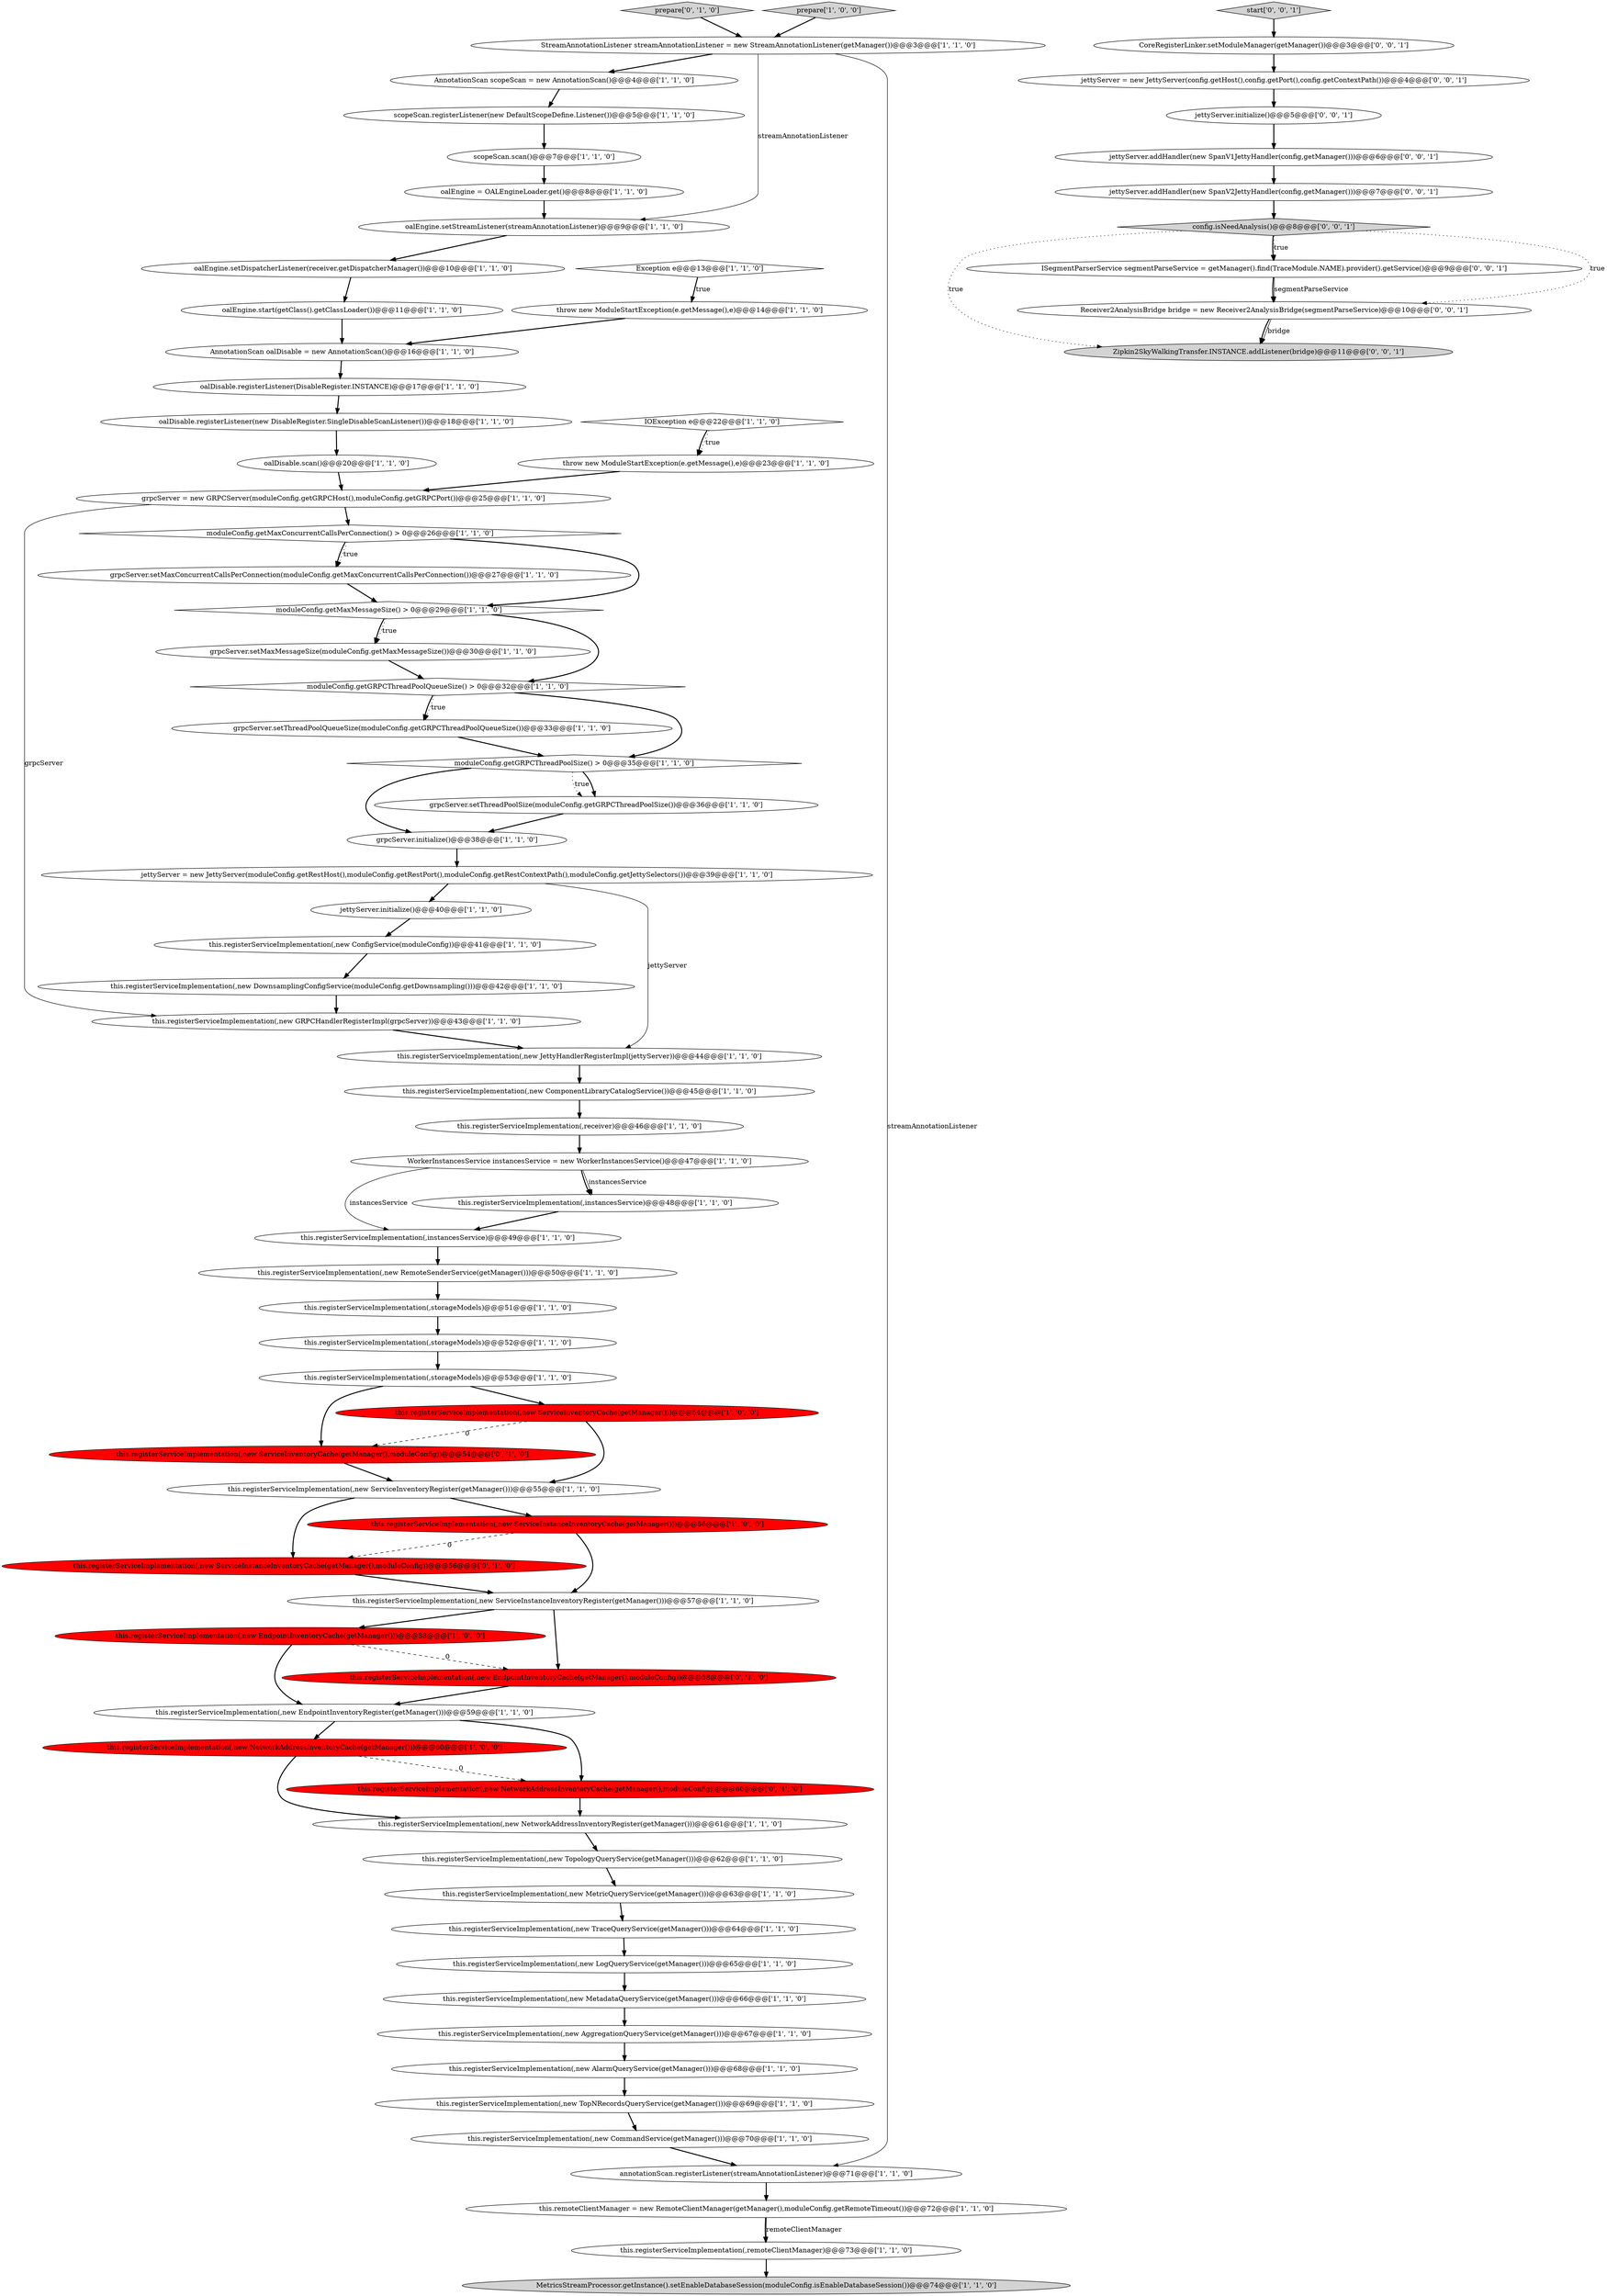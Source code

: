 digraph {
11 [style = filled, label = "AnnotationScan scopeScan = new AnnotationScan()@@@4@@@['1', '1', '0']", fillcolor = white, shape = ellipse image = "AAA0AAABBB1BBB"];
41 [style = filled, label = "moduleConfig.getGRPCThreadPoolSize() > 0@@@35@@@['1', '1', '0']", fillcolor = white, shape = diamond image = "AAA0AAABBB1BBB"];
58 [style = filled, label = "this.registerServiceImplementation(,new CommandService(getManager()))@@@70@@@['1', '1', '0']", fillcolor = white, shape = ellipse image = "AAA0AAABBB1BBB"];
66 [style = filled, label = "this.registerServiceImplementation(,new ServiceInventoryCache(getManager(),moduleConfig))@@@54@@@['0', '1', '0']", fillcolor = red, shape = ellipse image = "AAA1AAABBB2BBB"];
61 [style = filled, label = "oalDisable.registerListener(DisableRegister.INSTANCE)@@@17@@@['1', '1', '0']", fillcolor = white, shape = ellipse image = "AAA0AAABBB1BBB"];
33 [style = filled, label = "IOException e@@@22@@@['1', '1', '0']", fillcolor = white, shape = diamond image = "AAA0AAABBB1BBB"];
49 [style = filled, label = "this.registerServiceImplementation(,new ServiceInstanceInventoryRegister(getManager()))@@@57@@@['1', '1', '0']", fillcolor = white, shape = ellipse image = "AAA0AAABBB1BBB"];
53 [style = filled, label = "this.registerServiceImplementation(,new AggregationQueryService(getManager()))@@@67@@@['1', '1', '0']", fillcolor = white, shape = ellipse image = "AAA0AAABBB1BBB"];
25 [style = filled, label = "annotationScan.registerListener(streamAnnotationListener)@@@71@@@['1', '1', '0']", fillcolor = white, shape = ellipse image = "AAA0AAABBB1BBB"];
15 [style = filled, label = "this.registerServiceImplementation(,new NetworkAddressInventoryRegister(getManager()))@@@61@@@['1', '1', '0']", fillcolor = white, shape = ellipse image = "AAA0AAABBB1BBB"];
77 [style = filled, label = "Receiver2AnalysisBridge bridge = new Receiver2AnalysisBridge(segmentParseService)@@@10@@@['0', '0', '1']", fillcolor = white, shape = ellipse image = "AAA0AAABBB3BBB"];
73 [style = filled, label = "CoreRegisterLinker.setModuleManager(getManager())@@@3@@@['0', '0', '1']", fillcolor = white, shape = ellipse image = "AAA0AAABBB3BBB"];
62 [style = filled, label = "grpcServer.setThreadPoolSize(moduleConfig.getGRPCThreadPoolSize())@@@36@@@['1', '1', '0']", fillcolor = white, shape = ellipse image = "AAA0AAABBB1BBB"];
47 [style = filled, label = "this.registerServiceImplementation(,new ServiceInventoryCache(getManager()))@@@54@@@['1', '0', '0']", fillcolor = red, shape = ellipse image = "AAA1AAABBB1BBB"];
17 [style = filled, label = "StreamAnnotationListener streamAnnotationListener = new StreamAnnotationListener(getManager())@@@3@@@['1', '1', '0']", fillcolor = white, shape = ellipse image = "AAA0AAABBB1BBB"];
2 [style = filled, label = "oalDisable.registerListener(new DisableRegister.SingleDisableScanListener())@@@18@@@['1', '1', '0']", fillcolor = white, shape = ellipse image = "AAA0AAABBB1BBB"];
35 [style = filled, label = "this.registerServiceImplementation(,remoteClientManager)@@@73@@@['1', '1', '0']", fillcolor = white, shape = ellipse image = "AAA0AAABBB1BBB"];
63 [style = filled, label = "this.registerServiceImplementation(,new ServiceInstanceInventoryCache(getManager(),moduleConfig))@@@56@@@['0', '1', '0']", fillcolor = red, shape = ellipse image = "AAA1AAABBB2BBB"];
52 [style = filled, label = "this.registerServiceImplementation(,new MetricQueryService(getManager()))@@@63@@@['1', '1', '0']", fillcolor = white, shape = ellipse image = "AAA0AAABBB1BBB"];
28 [style = filled, label = "this.registerServiceImplementation(,new ComponentLibraryCatalogService())@@@45@@@['1', '1', '0']", fillcolor = white, shape = ellipse image = "AAA0AAABBB1BBB"];
24 [style = filled, label = "this.registerServiceImplementation(,new ServiceInstanceInventoryCache(getManager()))@@@56@@@['1', '0', '0']", fillcolor = red, shape = ellipse image = "AAA1AAABBB1BBB"];
57 [style = filled, label = "grpcServer.setThreadPoolQueueSize(moduleConfig.getGRPCThreadPoolQueueSize())@@@33@@@['1', '1', '0']", fillcolor = white, shape = ellipse image = "AAA0AAABBB1BBB"];
16 [style = filled, label = "this.registerServiceImplementation(,new DownsamplingConfigService(moduleConfig.getDownsampling()))@@@42@@@['1', '1', '0']", fillcolor = white, shape = ellipse image = "AAA0AAABBB1BBB"];
10 [style = filled, label = "this.registerServiceImplementation(,storageModels)@@@52@@@['1', '1', '0']", fillcolor = white, shape = ellipse image = "AAA0AAABBB1BBB"];
71 [style = filled, label = "config.isNeedAnalysis()@@@8@@@['0', '0', '1']", fillcolor = lightgray, shape = diamond image = "AAA0AAABBB3BBB"];
55 [style = filled, label = "this.registerServiceImplementation(,new EndpointInventoryCache(getManager()))@@@58@@@['1', '0', '0']", fillcolor = red, shape = ellipse image = "AAA1AAABBB1BBB"];
18 [style = filled, label = "this.registerServiceImplementation(,instancesService)@@@49@@@['1', '1', '0']", fillcolor = white, shape = ellipse image = "AAA0AAABBB1BBB"];
51 [style = filled, label = "this.registerServiceImplementation(,storageModels)@@@53@@@['1', '1', '0']", fillcolor = white, shape = ellipse image = "AAA0AAABBB1BBB"];
56 [style = filled, label = "oalDisable.scan()@@@20@@@['1', '1', '0']", fillcolor = white, shape = ellipse image = "AAA0AAABBB1BBB"];
7 [style = filled, label = "this.registerServiceImplementation(,new NetworkAddressInventoryCache(getManager()))@@@60@@@['1', '0', '0']", fillcolor = red, shape = ellipse image = "AAA1AAABBB1BBB"];
9 [style = filled, label = "grpcServer = new GRPCServer(moduleConfig.getGRPCHost(),moduleConfig.getGRPCPort())@@@25@@@['1', '1', '0']", fillcolor = white, shape = ellipse image = "AAA0AAABBB1BBB"];
12 [style = filled, label = "AnnotationScan oalDisable = new AnnotationScan()@@@16@@@['1', '1', '0']", fillcolor = white, shape = ellipse image = "AAA0AAABBB1BBB"];
13 [style = filled, label = "this.registerServiceImplementation(,new JettyHandlerRegisterImpl(jettyServer))@@@44@@@['1', '1', '0']", fillcolor = white, shape = ellipse image = "AAA0AAABBB1BBB"];
3 [style = filled, label = "moduleConfig.getGRPCThreadPoolQueueSize() > 0@@@32@@@['1', '1', '0']", fillcolor = white, shape = diamond image = "AAA0AAABBB1BBB"];
29 [style = filled, label = "this.registerServiceImplementation(,new ServiceInventoryRegister(getManager()))@@@55@@@['1', '1', '0']", fillcolor = white, shape = ellipse image = "AAA0AAABBB1BBB"];
32 [style = filled, label = "this.registerServiceImplementation(,new EndpointInventoryRegister(getManager()))@@@59@@@['1', '1', '0']", fillcolor = white, shape = ellipse image = "AAA0AAABBB1BBB"];
44 [style = filled, label = "scopeScan.scan()@@@7@@@['1', '1', '0']", fillcolor = white, shape = ellipse image = "AAA0AAABBB1BBB"];
70 [style = filled, label = "Zipkin2SkyWalkingTransfer.INSTANCE.addListener(bridge)@@@11@@@['0', '0', '1']", fillcolor = lightgray, shape = ellipse image = "AAA0AAABBB3BBB"];
75 [style = filled, label = "start['0', '0', '1']", fillcolor = lightgray, shape = diamond image = "AAA0AAABBB3BBB"];
45 [style = filled, label = "this.registerServiceImplementation(,storageModels)@@@51@@@['1', '1', '0']", fillcolor = white, shape = ellipse image = "AAA0AAABBB1BBB"];
23 [style = filled, label = "scopeScan.registerListener(new DefaultScopeDefine.Listener())@@@5@@@['1', '1', '0']", fillcolor = white, shape = ellipse image = "AAA0AAABBB1BBB"];
42 [style = filled, label = "Exception e@@@13@@@['1', '1', '0']", fillcolor = white, shape = diamond image = "AAA0AAABBB1BBB"];
50 [style = filled, label = "this.registerServiceImplementation(,new TopNRecordsQueryService(getManager()))@@@69@@@['1', '1', '0']", fillcolor = white, shape = ellipse image = "AAA0AAABBB1BBB"];
54 [style = filled, label = "MetricsStreamProcessor.getInstance().setEnableDatabaseSession(moduleConfig.isEnableDatabaseSession())@@@74@@@['1', '1', '0']", fillcolor = lightgray, shape = ellipse image = "AAA0AAABBB1BBB"];
67 [style = filled, label = "prepare['0', '1', '0']", fillcolor = lightgray, shape = diamond image = "AAA0AAABBB2BBB"];
8 [style = filled, label = "this.registerServiceImplementation(,new GRPCHandlerRegisterImpl(grpcServer))@@@43@@@['1', '1', '0']", fillcolor = white, shape = ellipse image = "AAA0AAABBB1BBB"];
59 [style = filled, label = "WorkerInstancesService instancesService = new WorkerInstancesService()@@@47@@@['1', '1', '0']", fillcolor = white, shape = ellipse image = "AAA0AAABBB1BBB"];
76 [style = filled, label = "jettyServer.addHandler(new SpanV2JettyHandler(config,getManager()))@@@7@@@['0', '0', '1']", fillcolor = white, shape = ellipse image = "AAA0AAABBB3BBB"];
4 [style = filled, label = "this.registerServiceImplementation(,instancesService)@@@48@@@['1', '1', '0']", fillcolor = white, shape = ellipse image = "AAA0AAABBB1BBB"];
40 [style = filled, label = "oalEngine.setStreamListener(streamAnnotationListener)@@@9@@@['1', '1', '0']", fillcolor = white, shape = ellipse image = "AAA0AAABBB1BBB"];
38 [style = filled, label = "moduleConfig.getMaxMessageSize() > 0@@@29@@@['1', '1', '0']", fillcolor = white, shape = diamond image = "AAA0AAABBB1BBB"];
31 [style = filled, label = "grpcServer.setMaxConcurrentCallsPerConnection(moduleConfig.getMaxConcurrentCallsPerConnection())@@@27@@@['1', '1', '0']", fillcolor = white, shape = ellipse image = "AAA0AAABBB1BBB"];
14 [style = filled, label = "this.registerServiceImplementation(,new TraceQueryService(getManager()))@@@64@@@['1', '1', '0']", fillcolor = white, shape = ellipse image = "AAA0AAABBB1BBB"];
34 [style = filled, label = "this.remoteClientManager = new RemoteClientManager(getManager(),moduleConfig.getRemoteTimeout())@@@72@@@['1', '1', '0']", fillcolor = white, shape = ellipse image = "AAA0AAABBB1BBB"];
39 [style = filled, label = "oalEngine.setDispatcherListener(receiver.getDispatcherManager())@@@10@@@['1', '1', '0']", fillcolor = white, shape = ellipse image = "AAA0AAABBB1BBB"];
20 [style = filled, label = "this.registerServiceImplementation(,new ConfigService(moduleConfig))@@@41@@@['1', '1', '0']", fillcolor = white, shape = ellipse image = "AAA0AAABBB1BBB"];
27 [style = filled, label = "prepare['1', '0', '0']", fillcolor = lightgray, shape = diamond image = "AAA0AAABBB1BBB"];
74 [style = filled, label = "jettyServer.initialize()@@@5@@@['0', '0', '1']", fillcolor = white, shape = ellipse image = "AAA0AAABBB3BBB"];
21 [style = filled, label = "throw new ModuleStartException(e.getMessage(),e)@@@23@@@['1', '1', '0']", fillcolor = white, shape = ellipse image = "AAA0AAABBB1BBB"];
69 [style = filled, label = "jettyServer.addHandler(new SpanV1JettyHandler(config,getManager()))@@@6@@@['0', '0', '1']", fillcolor = white, shape = ellipse image = "AAA0AAABBB3BBB"];
1 [style = filled, label = "oalEngine.start(getClass().getClassLoader())@@@11@@@['1', '1', '0']", fillcolor = white, shape = ellipse image = "AAA0AAABBB1BBB"];
65 [style = filled, label = "this.registerServiceImplementation(,new EndpointInventoryCache(getManager(),moduleConfig))@@@58@@@['0', '1', '0']", fillcolor = red, shape = ellipse image = "AAA1AAABBB2BBB"];
64 [style = filled, label = "this.registerServiceImplementation(,new NetworkAddressInventoryCache(getManager(),moduleConfig))@@@60@@@['0', '1', '0']", fillcolor = red, shape = ellipse image = "AAA1AAABBB2BBB"];
19 [style = filled, label = "grpcServer.setMaxMessageSize(moduleConfig.getMaxMessageSize())@@@30@@@['1', '1', '0']", fillcolor = white, shape = ellipse image = "AAA0AAABBB1BBB"];
68 [style = filled, label = "jettyServer = new JettyServer(config.getHost(),config.getPort(),config.getContextPath())@@@4@@@['0', '0', '1']", fillcolor = white, shape = ellipse image = "AAA0AAABBB3BBB"];
60 [style = filled, label = "this.registerServiceImplementation(,receiver)@@@46@@@['1', '1', '0']", fillcolor = white, shape = ellipse image = "AAA0AAABBB1BBB"];
26 [style = filled, label = "grpcServer.initialize()@@@38@@@['1', '1', '0']", fillcolor = white, shape = ellipse image = "AAA0AAABBB1BBB"];
37 [style = filled, label = "this.registerServiceImplementation(,new LogQueryService(getManager()))@@@65@@@['1', '1', '0']", fillcolor = white, shape = ellipse image = "AAA0AAABBB1BBB"];
30 [style = filled, label = "throw new ModuleStartException(e.getMessage(),e)@@@14@@@['1', '1', '0']", fillcolor = white, shape = ellipse image = "AAA0AAABBB1BBB"];
46 [style = filled, label = "this.registerServiceImplementation(,new MetadataQueryService(getManager()))@@@66@@@['1', '1', '0']", fillcolor = white, shape = ellipse image = "AAA0AAABBB1BBB"];
36 [style = filled, label = "this.registerServiceImplementation(,new RemoteSenderService(getManager()))@@@50@@@['1', '1', '0']", fillcolor = white, shape = ellipse image = "AAA0AAABBB1BBB"];
5 [style = filled, label = "moduleConfig.getMaxConcurrentCallsPerConnection() > 0@@@26@@@['1', '1', '0']", fillcolor = white, shape = diamond image = "AAA0AAABBB1BBB"];
22 [style = filled, label = "jettyServer.initialize()@@@40@@@['1', '1', '0']", fillcolor = white, shape = ellipse image = "AAA0AAABBB1BBB"];
43 [style = filled, label = "this.registerServiceImplementation(,new TopologyQueryService(getManager()))@@@62@@@['1', '1', '0']", fillcolor = white, shape = ellipse image = "AAA0AAABBB1BBB"];
6 [style = filled, label = "this.registerServiceImplementation(,new AlarmQueryService(getManager()))@@@68@@@['1', '1', '0']", fillcolor = white, shape = ellipse image = "AAA0AAABBB1BBB"];
48 [style = filled, label = "jettyServer = new JettyServer(moduleConfig.getRestHost(),moduleConfig.getRestPort(),moduleConfig.getRestContextPath(),moduleConfig.getJettySelectors())@@@39@@@['1', '1', '0']", fillcolor = white, shape = ellipse image = "AAA0AAABBB1BBB"];
0 [style = filled, label = "oalEngine = OALEngineLoader.get()@@@8@@@['1', '1', '0']", fillcolor = white, shape = ellipse image = "AAA0AAABBB1BBB"];
72 [style = filled, label = "ISegmentParserService segmentParseService = getManager().find(TraceModule.NAME).provider().getService()@@@9@@@['0', '0', '1']", fillcolor = white, shape = ellipse image = "AAA0AAABBB3BBB"];
74->69 [style = bold, label=""];
69->76 [style = bold, label=""];
25->34 [style = bold, label=""];
67->17 [style = bold, label=""];
38->19 [style = dotted, label="true"];
76->71 [style = bold, label=""];
57->41 [style = bold, label=""];
77->70 [style = solid, label="bridge"];
5->38 [style = bold, label=""];
77->70 [style = bold, label=""];
49->55 [style = bold, label=""];
24->49 [style = bold, label=""];
20->16 [style = bold, label=""];
52->14 [style = bold, label=""];
51->47 [style = bold, label=""];
29->63 [style = bold, label=""];
68->74 [style = bold, label=""];
17->25 [style = solid, label="streamAnnotationListener"];
27->17 [style = bold, label=""];
1->12 [style = bold, label=""];
9->5 [style = bold, label=""];
66->29 [style = bold, label=""];
0->40 [style = bold, label=""];
24->63 [style = dashed, label="0"];
19->3 [style = bold, label=""];
45->10 [style = bold, label=""];
23->44 [style = bold, label=""];
14->37 [style = bold, label=""];
41->62 [style = dotted, label="true"];
10->51 [style = bold, label=""];
35->54 [style = bold, label=""];
71->72 [style = dotted, label="true"];
72->77 [style = bold, label=""];
7->64 [style = dashed, label="0"];
59->4 [style = bold, label=""];
4->18 [style = bold, label=""];
32->7 [style = bold, label=""];
71->77 [style = dotted, label="true"];
56->9 [style = bold, label=""];
55->65 [style = dashed, label="0"];
21->9 [style = bold, label=""];
37->46 [style = bold, label=""];
64->15 [style = bold, label=""];
22->20 [style = bold, label=""];
58->25 [style = bold, label=""];
61->2 [style = bold, label=""];
42->30 [style = dotted, label="true"];
62->26 [style = bold, label=""];
34->35 [style = bold, label=""];
55->32 [style = bold, label=""];
13->28 [style = bold, label=""];
17->40 [style = solid, label="streamAnnotationListener"];
26->48 [style = bold, label=""];
32->64 [style = bold, label=""];
16->8 [style = bold, label=""];
50->58 [style = bold, label=""];
34->35 [style = solid, label="remoteClientManager"];
5->31 [style = dotted, label="true"];
49->65 [style = bold, label=""];
31->38 [style = bold, label=""];
59->4 [style = solid, label="instancesService"];
38->3 [style = bold, label=""];
3->57 [style = dotted, label="true"];
38->19 [style = bold, label=""];
71->72 [style = bold, label=""];
47->29 [style = bold, label=""];
59->18 [style = solid, label="instancesService"];
30->12 [style = bold, label=""];
40->39 [style = bold, label=""];
33->21 [style = dotted, label="true"];
28->60 [style = bold, label=""];
3->41 [style = bold, label=""];
15->43 [style = bold, label=""];
75->73 [style = bold, label=""];
39->1 [style = bold, label=""];
7->15 [style = bold, label=""];
41->62 [style = bold, label=""];
8->13 [style = bold, label=""];
9->8 [style = solid, label="grpcServer"];
63->49 [style = bold, label=""];
46->53 [style = bold, label=""];
72->77 [style = solid, label="segmentParseService"];
18->36 [style = bold, label=""];
48->22 [style = bold, label=""];
43->52 [style = bold, label=""];
60->59 [style = bold, label=""];
12->61 [style = bold, label=""];
71->70 [style = dotted, label="true"];
5->31 [style = bold, label=""];
42->30 [style = bold, label=""];
47->66 [style = dashed, label="0"];
6->50 [style = bold, label=""];
53->6 [style = bold, label=""];
48->13 [style = solid, label="jettyServer"];
73->68 [style = bold, label=""];
41->26 [style = bold, label=""];
3->57 [style = bold, label=""];
36->45 [style = bold, label=""];
2->56 [style = bold, label=""];
33->21 [style = bold, label=""];
29->24 [style = bold, label=""];
11->23 [style = bold, label=""];
51->66 [style = bold, label=""];
65->32 [style = bold, label=""];
44->0 [style = bold, label=""];
17->11 [style = bold, label=""];
}
